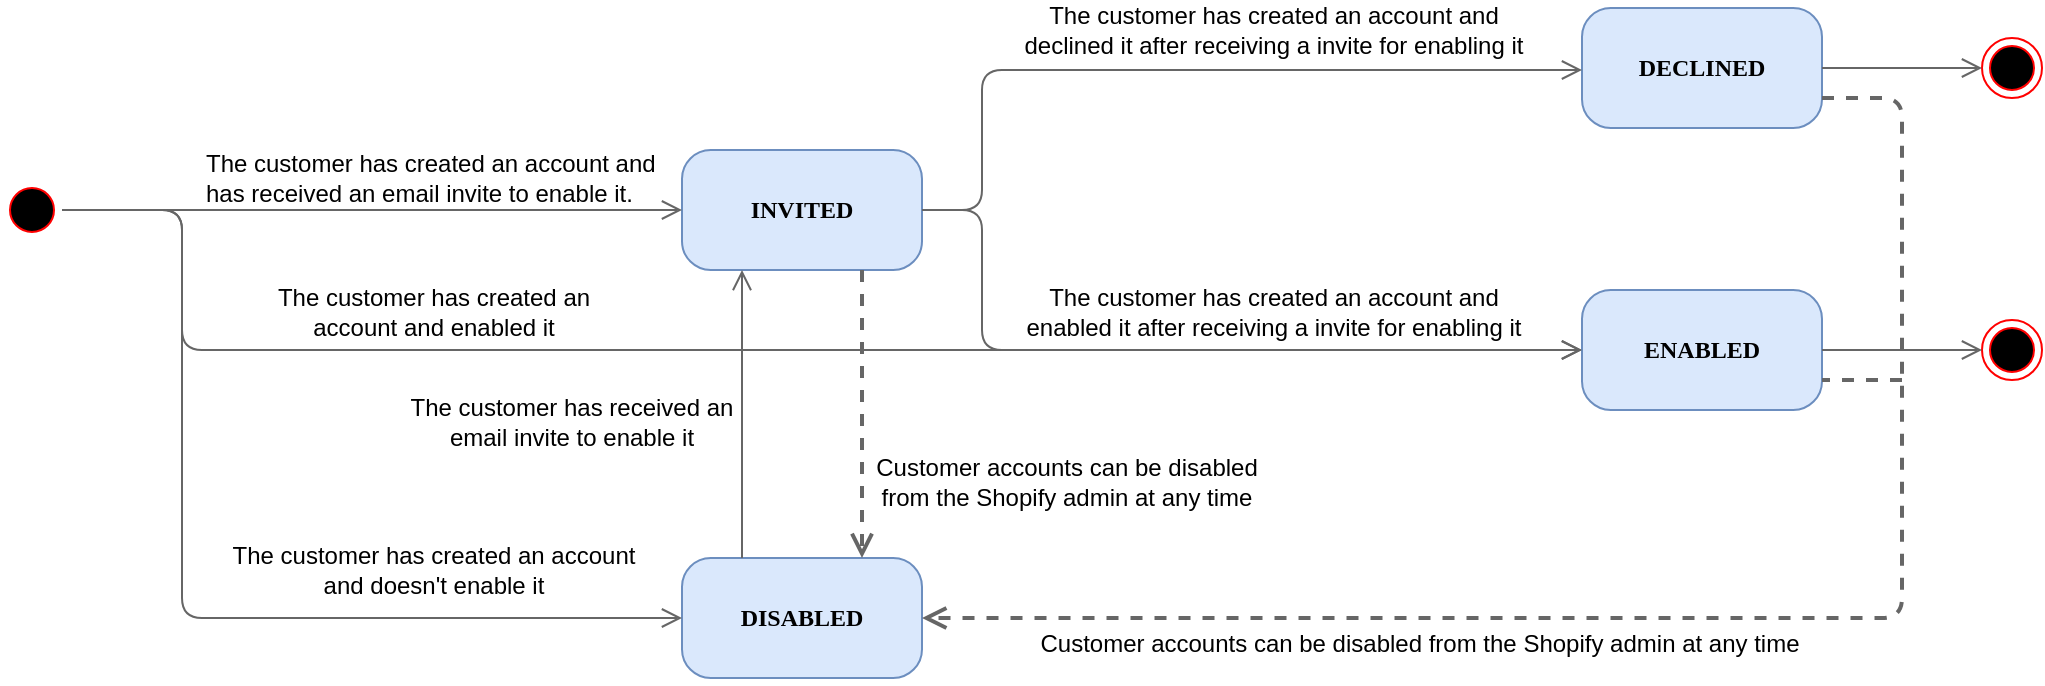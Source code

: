 <mxfile version="14.9.6" type="device"><diagram name="Page-1" id="58cdce13-f638-feb5-8d6f-7d28b1aa9fa0"><mxGraphModel dx="1038" dy="607" grid="1" gridSize="10" guides="1" tooltips="1" connect="1" arrows="1" fold="1" page="1" pageScale="1" pageWidth="1100" pageHeight="850" background="none" math="0" shadow="0"><root><mxCell id="0"/><mxCell id="1" parent="0"/><mxCell id="382b91b5511bd0f7-1" value="" style="ellipse;html=1;shape=startState;fillColor=#000000;strokeColor=#ff0000;rounded=1;shadow=0;comic=0;labelBackgroundColor=none;fontFamily=Verdana;fontSize=12;fontColor=#000000;align=center;direction=south;" parent="1" vertex="1"><mxGeometry x="30" y="146" width="30" height="30" as="geometry"/></mxCell><mxCell id="382b91b5511bd0f7-6" value="&lt;b&gt;DISABLED&lt;/b&gt;" style="rounded=1;whiteSpace=wrap;html=1;arcSize=24;fillColor=#dae8fc;strokeColor=#6c8ebf;shadow=0;comic=0;labelBackgroundColor=none;fontFamily=Verdana;fontSize=12;align=center;" parent="1" vertex="1"><mxGeometry x="370" y="335" width="120" height="60" as="geometry"/></mxCell><mxCell id="2a3bc250acf0617d-9" style="edgeStyle=orthogonalEdgeStyle;html=1;labelBackgroundColor=none;endArrow=open;endSize=8;fontFamily=Verdana;fontSize=12;align=left;strokeColor=#666666;fillColor=#f5f5f5;entryX=0;entryY=0.5;entryDx=0;entryDy=0;" parent="1" source="382b91b5511bd0f7-1" target="382b91b5511bd0f7-6" edge="1"><mxGeometry relative="1" as="geometry"><mxPoint x="300" y="321" as="targetPoint"/><Array as="points"><mxPoint x="120" y="161"/><mxPoint x="120" y="365"/></Array></mxGeometry></mxCell><mxCell id="EU72WVWbExnGy3kKEBoK-1" value="The customer has created an account and doesn't enable it" style="text;html=1;strokeColor=none;fillColor=none;align=center;verticalAlign=middle;whiteSpace=wrap;rounded=0;" parent="1" vertex="1"><mxGeometry x="140" y="317" width="212" height="47" as="geometry"/></mxCell><mxCell id="EU72WVWbExnGy3kKEBoK-2" value="&lt;b&gt;INVITED&lt;/b&gt;" style="rounded=1;whiteSpace=wrap;html=1;arcSize=24;fillColor=#dae8fc;strokeColor=#6c8ebf;shadow=0;comic=0;labelBackgroundColor=none;fontFamily=Verdana;fontSize=12;align=center;" parent="1" vertex="1"><mxGeometry x="370" y="131" width="120" height="60" as="geometry"/></mxCell><mxCell id="EU72WVWbExnGy3kKEBoK-3" style="edgeStyle=orthogonalEdgeStyle;html=1;labelBackgroundColor=none;endArrow=open;endSize=8;fontFamily=Verdana;fontSize=12;align=left;strokeColor=#666666;fillColor=#f5f5f5;exitX=0.5;exitY=0;exitDx=0;exitDy=0;entryX=0;entryY=0.5;entryDx=0;entryDy=0;" parent="1" source="382b91b5511bd0f7-1" target="EU72WVWbExnGy3kKEBoK-2" edge="1"><mxGeometry relative="1" as="geometry"><mxPoint x="90" y="81" as="sourcePoint"/><mxPoint x="340" y="81" as="targetPoint"/><Array as="points"><mxPoint x="80" y="161"/><mxPoint x="80" y="161"/></Array></mxGeometry></mxCell><mxCell id="EU72WVWbExnGy3kKEBoK-4" value="&lt;span style=&quot;text-align: center&quot;&gt;The customer has created an account&lt;/span&gt;&amp;nbsp;and has received an email invite to enable it." style="text;html=1;strokeColor=none;fillColor=none;align=left;verticalAlign=middle;whiteSpace=wrap;rounded=0;" parent="1" vertex="1"><mxGeometry x="130" y="120" width="232" height="50" as="geometry"/></mxCell><mxCell id="EU72WVWbExnGy3kKEBoK-7" style="edgeStyle=orthogonalEdgeStyle;html=1;labelBackgroundColor=none;endArrow=open;endSize=8;fontFamily=Verdana;fontSize=12;align=left;strokeColor=#666666;fillColor=#f5f5f5;exitX=0.5;exitY=0;exitDx=0;exitDy=0;" parent="1" source="382b91b5511bd0f7-1" edge="1"><mxGeometry relative="1" as="geometry"><mxPoint x="70" y="131" as="sourcePoint"/><mxPoint x="820" y="231" as="targetPoint"/><Array as="points"><mxPoint x="120" y="161"/><mxPoint x="120" y="231"/></Array></mxGeometry></mxCell><mxCell id="EU72WVWbExnGy3kKEBoK-8" value="The customer has created an account and enabled it" style="text;html=1;strokeColor=none;fillColor=none;align=center;verticalAlign=middle;whiteSpace=wrap;rounded=0;" parent="1" vertex="1"><mxGeometry x="161" y="192.5" width="170" height="39" as="geometry"/></mxCell><mxCell id="EU72WVWbExnGy3kKEBoK-9" value="&lt;b&gt;DECLINED&lt;/b&gt;" style="rounded=1;whiteSpace=wrap;html=1;arcSize=24;fillColor=#dae8fc;strokeColor=#6c8ebf;shadow=0;comic=0;labelBackgroundColor=none;fontFamily=Verdana;fontSize=12;align=center;" parent="1" vertex="1"><mxGeometry x="820" y="60" width="120" height="60" as="geometry"/></mxCell><mxCell id="EU72WVWbExnGy3kKEBoK-10" value="&lt;b&gt;ENABLED&lt;/b&gt;" style="rounded=1;whiteSpace=wrap;html=1;arcSize=24;fillColor=#dae8fc;strokeColor=#6c8ebf;shadow=0;comic=0;labelBackgroundColor=none;fontFamily=Verdana;fontSize=12;align=center;" parent="1" vertex="1"><mxGeometry x="820" y="201" width="120" height="60" as="geometry"/></mxCell><mxCell id="EU72WVWbExnGy3kKEBoK-12" style="edgeStyle=orthogonalEdgeStyle;html=1;labelBackgroundColor=none;endArrow=open;endSize=8;fontFamily=Verdana;fontSize=12;align=left;strokeColor=#666666;fillColor=#f5f5f5;entryX=0;entryY=0.5;entryDx=0;entryDy=0;exitX=1;exitY=0.5;exitDx=0;exitDy=0;" parent="1" source="EU72WVWbExnGy3kKEBoK-2" target="EU72WVWbExnGy3kKEBoK-9" edge="1"><mxGeometry relative="1" as="geometry"><mxPoint x="90" y="81" as="sourcePoint"/><mxPoint x="360" y="81" as="targetPoint"/><Array as="points"><mxPoint x="520" y="161"/><mxPoint x="520" y="91"/></Array></mxGeometry></mxCell><mxCell id="EU72WVWbExnGy3kKEBoK-13" style="edgeStyle=orthogonalEdgeStyle;html=1;labelBackgroundColor=none;endArrow=open;endSize=8;fontFamily=Verdana;fontSize=12;align=left;strokeColor=#666666;fillColor=#f5f5f5;entryX=0;entryY=0.5;entryDx=0;entryDy=0;exitX=1;exitY=0.5;exitDx=0;exitDy=0;" parent="1" source="EU72WVWbExnGy3kKEBoK-2" target="EU72WVWbExnGy3kKEBoK-10" edge="1"><mxGeometry relative="1" as="geometry"><mxPoint x="480" y="171" as="sourcePoint"/><mxPoint x="640" y="131" as="targetPoint"/><Array as="points"><mxPoint x="520" y="161"/><mxPoint x="520" y="231"/></Array></mxGeometry></mxCell><mxCell id="EU72WVWbExnGy3kKEBoK-14" value="The customer has created an account and declined it after receiving a invite for enabling it" style="text;html=1;strokeColor=none;fillColor=none;align=center;verticalAlign=middle;whiteSpace=wrap;rounded=0;" parent="1" vertex="1"><mxGeometry x="539" y="61" width="254" height="20" as="geometry"/></mxCell><mxCell id="EU72WVWbExnGy3kKEBoK-20" value="" style="ellipse;html=1;shape=endState;fillColor=#000000;strokeColor=#ff0000;" parent="1" vertex="1"><mxGeometry x="1020" y="216" width="30" height="30" as="geometry"/></mxCell><mxCell id="EU72WVWbExnGy3kKEBoK-21" style="edgeStyle=orthogonalEdgeStyle;html=1;labelBackgroundColor=none;endArrow=open;endSize=8;fontFamily=Verdana;fontSize=12;align=left;strokeColor=#666666;fillColor=#f5f5f5;entryX=0;entryY=0.5;entryDx=0;entryDy=0;exitX=1;exitY=0.5;exitDx=0;exitDy=0;" parent="1" source="EU72WVWbExnGy3kKEBoK-10" target="EU72WVWbExnGy3kKEBoK-20" edge="1"><mxGeometry relative="1" as="geometry"><mxPoint x="870" y="311" as="sourcePoint"/><mxPoint x="870" y="271" as="targetPoint"/><Array as="points"><mxPoint x="940" y="231"/><mxPoint x="940" y="231"/></Array></mxGeometry></mxCell><mxCell id="EU72WVWbExnGy3kKEBoK-22" value="" style="ellipse;html=1;shape=endState;fillColor=#000000;strokeColor=#ff0000;" parent="1" vertex="1"><mxGeometry x="1020" y="75" width="30" height="30" as="geometry"/></mxCell><mxCell id="EU72WVWbExnGy3kKEBoK-23" style="edgeStyle=orthogonalEdgeStyle;html=1;labelBackgroundColor=none;endArrow=open;endSize=8;fontFamily=Verdana;fontSize=12;align=left;strokeColor=#666666;fillColor=#f5f5f5;entryX=0;entryY=0.5;entryDx=0;entryDy=0;exitX=1;exitY=0.5;exitDx=0;exitDy=0;" parent="1" source="EU72WVWbExnGy3kKEBoK-9" target="EU72WVWbExnGy3kKEBoK-22" edge="1"><mxGeometry relative="1" as="geometry"><mxPoint x="930" y="91" as="sourcePoint"/><mxPoint x="870" y="131" as="targetPoint"/><Array as="points"/></mxGeometry></mxCell><mxCell id="EU72WVWbExnGy3kKEBoK-24" value="The customer has created an account and enabled it after receiving a invite for enabling it" style="text;html=1;strokeColor=none;fillColor=none;align=center;verticalAlign=middle;whiteSpace=wrap;rounded=0;" parent="1" vertex="1"><mxGeometry x="539" y="197" width="254" height="30" as="geometry"/></mxCell><mxCell id="EU72WVWbExnGy3kKEBoK-26" style="edgeStyle=orthogonalEdgeStyle;html=1;labelBackgroundColor=none;endArrow=open;endSize=8;fontFamily=Verdana;fontSize=12;align=left;strokeColor=#666666;fillColor=#f5f5f5;entryX=0.75;entryY=0;entryDx=0;entryDy=0;exitX=0.75;exitY=1;exitDx=0;exitDy=0;strokeWidth=2;dashed=1;" parent="1" source="EU72WVWbExnGy3kKEBoK-2" target="382b91b5511bd0f7-6" edge="1"><mxGeometry relative="1" as="geometry"><mxPoint x="950" y="100" as="sourcePoint"/><mxPoint x="1030" y="100" as="targetPoint"/><Array as="points"><mxPoint x="460" y="260"/><mxPoint x="460" y="260"/></Array></mxGeometry></mxCell><mxCell id="EU72WVWbExnGy3kKEBoK-27" value="Customer accounts can be disabled from the Shopify admin at any time" style="text;html=1;strokeColor=none;fillColor=none;align=center;verticalAlign=middle;whiteSpace=wrap;rounded=0;" parent="1" vertex="1"><mxGeometry x="455" y="277" width="215" height="40" as="geometry"/></mxCell><mxCell id="EU72WVWbExnGy3kKEBoK-32" style="edgeStyle=orthogonalEdgeStyle;html=1;labelBackgroundColor=none;endArrow=open;endSize=8;fontFamily=Verdana;fontSize=12;align=left;strokeColor=#666666;fillColor=#f5f5f5;entryX=1;entryY=0.5;entryDx=0;entryDy=0;exitX=1;exitY=0.75;exitDx=0;exitDy=0;strokeWidth=2;dashed=1;" parent="1" source="EU72WVWbExnGy3kKEBoK-9" target="382b91b5511bd0f7-6" edge="1"><mxGeometry relative="1" as="geometry"><mxPoint x="440" y="201" as="sourcePoint"/><mxPoint x="440" y="345" as="targetPoint"/><Array as="points"><mxPoint x="980" y="105"/><mxPoint x="980" y="365"/></Array></mxGeometry></mxCell><mxCell id="EU72WVWbExnGy3kKEBoK-33" value="Customer accounts can be disabled from the Shopify admin at any time" style="text;html=1;strokeColor=none;fillColor=none;align=center;verticalAlign=middle;whiteSpace=wrap;rounded=0;" parent="1" vertex="1"><mxGeometry x="539" y="358" width="400" height="40" as="geometry"/></mxCell><mxCell id="uHCRw7Ai9snOfgulEkRQ-2" value="" style="endArrow=none;html=1;dashed=1;strokeWidth=2;strokeColor=#666666;entryX=1;entryY=0.75;entryDx=0;entryDy=0;" parent="1" target="EU72WVWbExnGy3kKEBoK-10" edge="1"><mxGeometry width="50" height="50" relative="1" as="geometry"><mxPoint x="980" y="246" as="sourcePoint"/><mxPoint x="930" y="250" as="targetPoint"/></mxGeometry></mxCell><mxCell id="cHUv1qHRJB73AuoT2Sj5-1" style="edgeStyle=orthogonalEdgeStyle;html=1;labelBackgroundColor=none;endArrow=open;endSize=8;fontFamily=Verdana;fontSize=12;align=left;strokeColor=#666666;fillColor=#f5f5f5;exitX=0.25;exitY=0;exitDx=0;exitDy=0;entryX=0.25;entryY=1;entryDx=0;entryDy=0;" edge="1" parent="1" source="382b91b5511bd0f7-6" target="EU72WVWbExnGy3kKEBoK-2"><mxGeometry relative="1" as="geometry"><mxPoint x="430" y="191" as="targetPoint"/><Array as="points"><mxPoint x="400" y="300"/><mxPoint x="400" y="300"/></Array><mxPoint x="130" y="171" as="sourcePoint"/></mxGeometry></mxCell><mxCell id="cHUv1qHRJB73AuoT2Sj5-2" value="The customer&amp;nbsp;&lt;span style=&quot;text-align: left&quot;&gt;has received an email invite to enable it&lt;/span&gt;" style="text;html=1;strokeColor=none;fillColor=none;align=center;verticalAlign=middle;whiteSpace=wrap;rounded=0;" vertex="1" parent="1"><mxGeometry x="230" y="247" width="170" height="39" as="geometry"/></mxCell></root></mxGraphModel></diagram></mxfile>